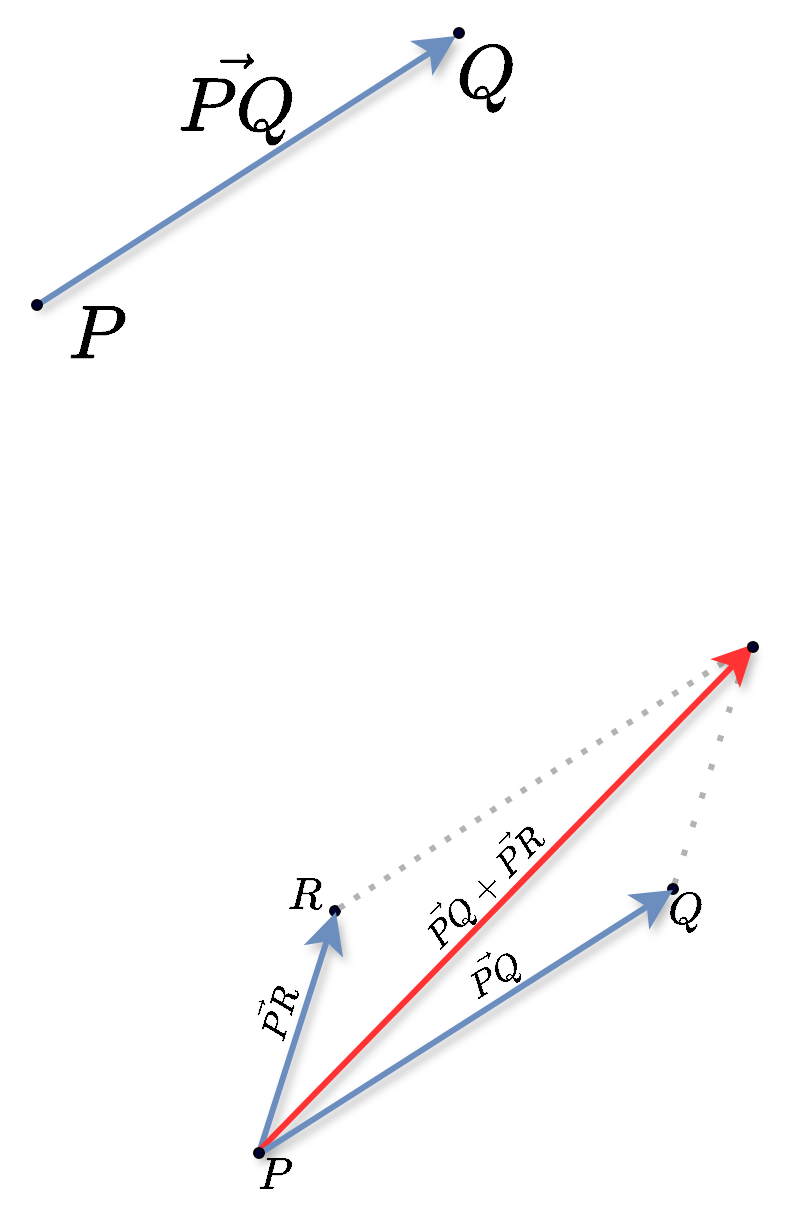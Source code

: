 <mxfile version="20.7.4" type="device"><diagram id="8EavyDK-nSgNIi7KOvIC" name="Página-1"><mxGraphModel dx="567" dy="348" grid="1" gridSize="1" guides="1" tooltips="1" connect="1" arrows="1" fold="1" page="1" pageScale="1" pageWidth="4681" pageHeight="3300" math="1" shadow="0"><root><mxCell id="0"/><mxCell id="1" parent="0"/><mxCell id="iU76KhbwHvruE9WV6AzS-15" value="" style="ellipse;whiteSpace=wrap;html=1;aspect=fixed;fontSize=16;fillColor=#000033;" parent="1" vertex="1"><mxGeometry x="567" y="710" width="5" height="5" as="geometry"/></mxCell><mxCell id="pyv6_lZ1-DydoKUBr6Xs-1" value="" style="endArrow=classic;html=1;rounded=0;fillColor=#dae8fc;strokeColor=#6c8ebf;fontSize=40;jumpSize=15;endSize=11;startSize=10;strokeWidth=3;shadow=1;gradientColor=#7ea6e0;" parent="1" edge="1"><mxGeometry width="50" height="50" relative="1" as="geometry"><mxPoint x="420" y="410" as="sourcePoint"/><mxPoint x="630" y="275" as="targetPoint"/></mxGeometry></mxCell><mxCell id="pyv6_lZ1-DydoKUBr6Xs-2" value="$$Q$$" style="text;html=1;strokeColor=none;fillColor=none;align=center;verticalAlign=middle;whiteSpace=wrap;rounded=0;fontSize=32;" parent="1" vertex="1"><mxGeometry x="610" y="280" width="70" height="30" as="geometry"/></mxCell><mxCell id="pyv6_lZ1-DydoKUBr6Xs-3" value="$$P$$" style="text;html=1;strokeColor=none;fillColor=none;align=center;verticalAlign=middle;whiteSpace=wrap;rounded=0;fontSize=32;" parent="1" vertex="1"><mxGeometry x="420" y="410" width="60" height="30" as="geometry"/></mxCell><mxCell id="pyv6_lZ1-DydoKUBr6Xs-4" value="$$\vec{PQ}$$" style="text;html=1;strokeColor=none;fillColor=none;align=center;verticalAlign=middle;whiteSpace=wrap;rounded=0;fontSize=32;" parent="1" vertex="1"><mxGeometry x="490" y="290" width="60" height="30" as="geometry"/></mxCell><mxCell id="iU76KhbwHvruE9WV6AzS-2" value="$$Q$$" style="text;html=1;strokeColor=none;fillColor=none;align=center;verticalAlign=middle;whiteSpace=wrap;rounded=0;fontSize=19;" parent="1" vertex="1"><mxGeometry x="733" y="698" width="24" height="30" as="geometry"/></mxCell><mxCell id="iU76KhbwHvruE9WV6AzS-3" value="$$P$$" style="text;html=1;strokeColor=none;fillColor=none;align=center;verticalAlign=middle;whiteSpace=wrap;rounded=0;fontSize=19;" parent="1" vertex="1"><mxGeometry x="510" y="830" width="60" height="30" as="geometry"/></mxCell><mxCell id="iU76KhbwHvruE9WV6AzS-4" value="$$\vec{PQ}$$" style="text;html=1;strokeColor=none;fillColor=none;align=center;verticalAlign=middle;whiteSpace=wrap;rounded=0;fontSize=15;rotation=328;" parent="1" vertex="1"><mxGeometry x="618" y="727" width="60" height="30" as="geometry"/></mxCell><mxCell id="iU76KhbwHvruE9WV6AzS-5" value="" style="endArrow=classic;html=1;rounded=0;fillColor=#dae8fc;strokeColor=#6c8ebf;fontSize=40;jumpSize=15;endSize=11;startSize=10;strokeWidth=3;shadow=1;gradientColor=#7ea6e0;startArrow=none;entryX=0.714;entryY=0.767;entryDx=0;entryDy=0;entryPerimeter=0;" parent="1" source="iU76KhbwHvruE9WV6AzS-11" target="iU76KhbwHvruE9WV6AzS-6" edge="1"><mxGeometry x="0.226" y="24" width="50" height="50" relative="1" as="geometry"><mxPoint x="530" y="835" as="sourcePoint"/><mxPoint x="570" y="710" as="targetPoint"/><mxPoint as="offset"/></mxGeometry></mxCell><mxCell id="iU76KhbwHvruE9WV6AzS-6" value="$$R$$" style="text;html=1;strokeColor=none;fillColor=none;align=center;verticalAlign=middle;whiteSpace=wrap;rounded=0;fontSize=19;" parent="1" vertex="1"><mxGeometry x="520" y="690" width="70" height="30" as="geometry"/></mxCell><mxCell id="iU76KhbwHvruE9WV6AzS-7" value="" style="endArrow=none;html=1;rounded=0;fillColor=#dae8fc;strokeColor=#B3B3B3;fontSize=40;jumpSize=15;endSize=11;startSize=10;strokeWidth=3;shadow=0;gradientColor=#7ea6e0;dashed=1;dashPattern=1 2;startArrow=none;endFill=0;" parent="1" source="iU76KhbwHvruE9WV6AzS-15" edge="1"><mxGeometry width="50" height="50" relative="1" as="geometry"><mxPoint x="568" y="714" as="sourcePoint"/><mxPoint x="778" y="579" as="targetPoint"/></mxGeometry></mxCell><mxCell id="iU76KhbwHvruE9WV6AzS-8" value="" style="endArrow=none;html=1;rounded=0;fillColor=#dae8fc;strokeColor=#B3B3B3;fontSize=40;jumpSize=15;endSize=11;startSize=10;strokeWidth=3;shadow=0;gradientColor=#7ea6e0;dashed=1;dashPattern=1 4;startArrow=none;endFill=0;" parent="1" source="iU76KhbwHvruE9WV6AzS-13" edge="1"><mxGeometry x="0.226" y="24" width="50" height="50" relative="1" as="geometry"><mxPoint x="737" y="704" as="sourcePoint"/><mxPoint x="777" y="579" as="targetPoint"/><mxPoint as="offset"/></mxGeometry></mxCell><mxCell id="iU76KhbwHvruE9WV6AzS-9" value="" style="endArrow=classic;html=1;rounded=0;fillColor=#f8cecc;strokeColor=#FF3333;fontSize=40;jumpSize=15;endSize=11;startSize=10;strokeWidth=3;shadow=1;gradientColor=#ea6b66;" parent="1" edge="1"><mxGeometry width="50" height="50" relative="1" as="geometry"><mxPoint x="531" y="833" as="sourcePoint"/><mxPoint x="779" y="579" as="targetPoint"/></mxGeometry></mxCell><mxCell id="iU76KhbwHvruE9WV6AzS-10" value="$$\vec{PR}$$" style="text;html=1;strokeColor=none;fillColor=none;align=center;verticalAlign=middle;whiteSpace=wrap;rounded=0;fontSize=15;rotation=287;" parent="1" vertex="1"><mxGeometry x="511" y="751" width="57" height="24" as="geometry"/></mxCell><mxCell id="iU76KhbwHvruE9WV6AzS-12" value="" style="endArrow=none;html=1;rounded=0;fillColor=#dae8fc;strokeColor=#6c8ebf;fontSize=40;jumpSize=15;endSize=11;startSize=10;strokeWidth=3;shadow=0;gradientColor=#7ea6e0;" parent="1" target="iU76KhbwHvruE9WV6AzS-11" edge="1"><mxGeometry x="0.226" y="24" width="50" height="50" relative="1" as="geometry"><mxPoint x="530" y="835" as="sourcePoint"/><mxPoint x="570" y="710" as="targetPoint"/><mxPoint as="offset"/></mxGeometry></mxCell><mxCell id="iU76KhbwHvruE9WV6AzS-13" value="" style="ellipse;whiteSpace=wrap;html=1;aspect=fixed;fontSize=16;fillColor=#000033;" parent="1" vertex="1"><mxGeometry x="736" y="699" width="5" height="5" as="geometry"/></mxCell><mxCell id="iU76KhbwHvruE9WV6AzS-14" value="" style="endArrow=none;html=1;rounded=0;fillColor=#dae8fc;strokeColor=#B3B3B3;fontSize=40;jumpSize=15;endSize=11;startSize=10;strokeWidth=3;shadow=0;gradientColor=#7ea6e0;dashed=1;dashPattern=1 4;" parent="1" target="iU76KhbwHvruE9WV6AzS-13" edge="1"><mxGeometry x="0.226" y="24" width="50" height="50" relative="1" as="geometry"><mxPoint x="737" y="704" as="sourcePoint"/><mxPoint x="777" y="579" as="targetPoint"/><mxPoint as="offset"/></mxGeometry></mxCell><mxCell id="iU76KhbwHvruE9WV6AzS-1" value="" style="endArrow=classic;html=1;rounded=0;fillColor=#dae8fc;strokeColor=#6c8ebf;fontSize=40;jumpSize=15;endSize=11;startSize=10;strokeWidth=3;shadow=1;gradientColor=#7ea6e0;entryX=0.5;entryY=0.6;entryDx=0;entryDy=0;entryPerimeter=0;" parent="1" target="iU76KhbwHvruE9WV6AzS-13" edge="1"><mxGeometry width="50" height="50" relative="1" as="geometry"><mxPoint x="530" y="835" as="sourcePoint"/><mxPoint x="738" y="703" as="targetPoint"/></mxGeometry></mxCell><mxCell id="iU76KhbwHvruE9WV6AzS-11" value="" style="ellipse;whiteSpace=wrap;html=1;aspect=fixed;fontSize=16;fillColor=#000033;" parent="1" vertex="1"><mxGeometry x="529" y="831" width="5" height="5" as="geometry"/></mxCell><mxCell id="iU76KhbwHvruE9WV6AzS-16" value="" style="endArrow=none;html=1;rounded=0;fillColor=#dae8fc;strokeColor=#B3B3B3;fontSize=40;jumpSize=15;endSize=11;startSize=10;strokeWidth=3;shadow=0;gradientColor=#7ea6e0;dashed=1;dashPattern=1 2;" parent="1" target="iU76KhbwHvruE9WV6AzS-15" edge="1"><mxGeometry width="50" height="50" relative="1" as="geometry"><mxPoint x="568" y="714" as="sourcePoint"/><mxPoint x="778" y="579" as="targetPoint"/></mxGeometry></mxCell><mxCell id="iU76KhbwHvruE9WV6AzS-17" value="" style="ellipse;whiteSpace=wrap;html=1;aspect=fixed;fontSize=16;fillColor=#000033;" parent="1" vertex="1"><mxGeometry x="776" y="578" width="5" height="5" as="geometry"/></mxCell><mxCell id="iU76KhbwHvruE9WV6AzS-18" value="$$\vec{PQ}+\vec{PR}&lt;br style=&quot;font-size: 15px;&quot;&gt;$$" style="text;html=1;strokeColor=none;fillColor=none;align=center;verticalAlign=middle;whiteSpace=wrap;rounded=0;fontSize=15;rotation=314;" parent="1" vertex="1"><mxGeometry x="612" y="684" width="60" height="30" as="geometry"/></mxCell><mxCell id="xykkenf1L28OzMCVdDVg-1" value="" style="ellipse;whiteSpace=wrap;html=1;aspect=fixed;fontSize=16;fillColor=#000033;" vertex="1" parent="1"><mxGeometry x="418" y="407" width="5" height="5" as="geometry"/></mxCell><mxCell id="xykkenf1L28OzMCVdDVg-2" value="" style="ellipse;whiteSpace=wrap;html=1;aspect=fixed;fontSize=16;fillColor=#000033;" vertex="1" parent="1"><mxGeometry x="629" y="271" width="5" height="5" as="geometry"/></mxCell></root></mxGraphModel></diagram></mxfile>